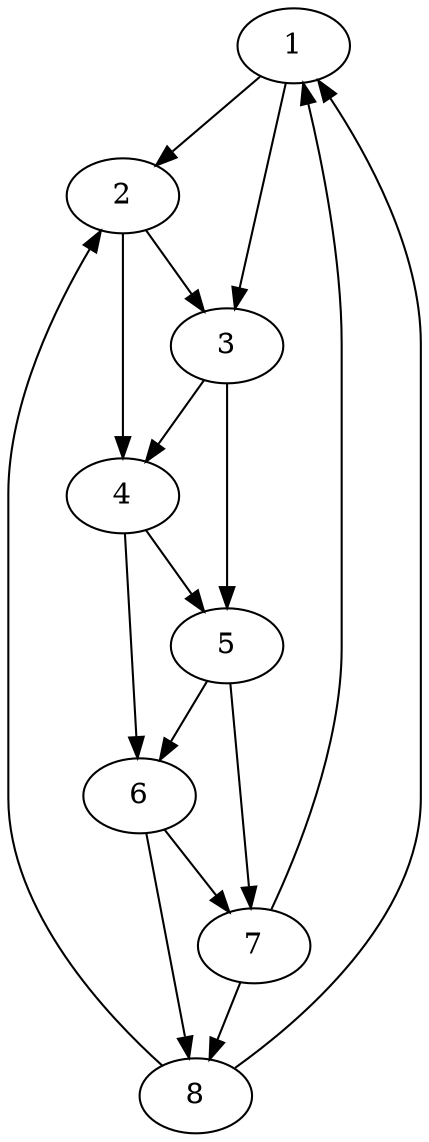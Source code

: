 /*
 *  Draw a simple, connected, directed graph with 8 vertices and 16 edges such
 *  that the in-degree and out-degree of each vertex is 2. Show that there is a
 *  single (nonsimple) cycle that includes all the edges of your graph, that is,
 *  you can trace all the edges in their respective directions without ever
 *  lifting your pencil. (Such a cycle is called an Euler tour.)
 */

digraph graphname{
    1 -> 2 -> 3 -> 4 -> 5 -> 6 -> 7 -> 8 -> 1;
    1 -> 3 -> 5 -> 7 -> 1;
    2 -> 4 -> 6 -> 8 -> 2;
}
